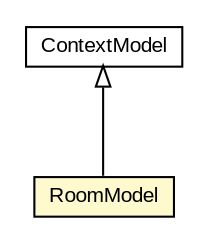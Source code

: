 #!/usr/local/bin/dot
#
# Class diagram 
# Generated by UMLGraph version 5.3 (http://www.umlgraph.org/)
#

digraph G {
	edge [fontname="arial",fontsize=10,labelfontname="arial",labelfontsize=10];
	node [fontname="arial",fontsize=10,shape=plaintext];
	nodesep=0.25;
	ranksep=0.5;
	// context.apps.ContextModel
	c137030 [label=<<table title="context.apps.ContextModel" border="0" cellborder="1" cellspacing="0" cellpadding="2" port="p" href="../../../../apps/ContextModel.html">
		<tr><td><table border="0" cellspacing="0" cellpadding="1">
<tr><td align="center" balign="center"> ContextModel </td></tr>
		</table></td></tr>
		</table>>, fontname="arial", fontcolor="black", fontsize=10.0];
	// context.arch.intelligibility.apps.roomlight.RoomModel
	c137147 [label=<<table title="context.arch.intelligibility.apps.roomlight.RoomModel" border="0" cellborder="1" cellspacing="0" cellpadding="2" port="p" bgcolor="lemonChiffon" href="./RoomModel.html">
		<tr><td><table border="0" cellspacing="0" cellpadding="1">
<tr><td align="center" balign="center"> RoomModel </td></tr>
		</table></td></tr>
		</table>>, fontname="arial", fontcolor="black", fontsize=10.0];
	//context.arch.intelligibility.apps.roomlight.RoomModel extends context.apps.ContextModel
	c137030:p -> c137147:p [dir=back,arrowtail=empty];
}

